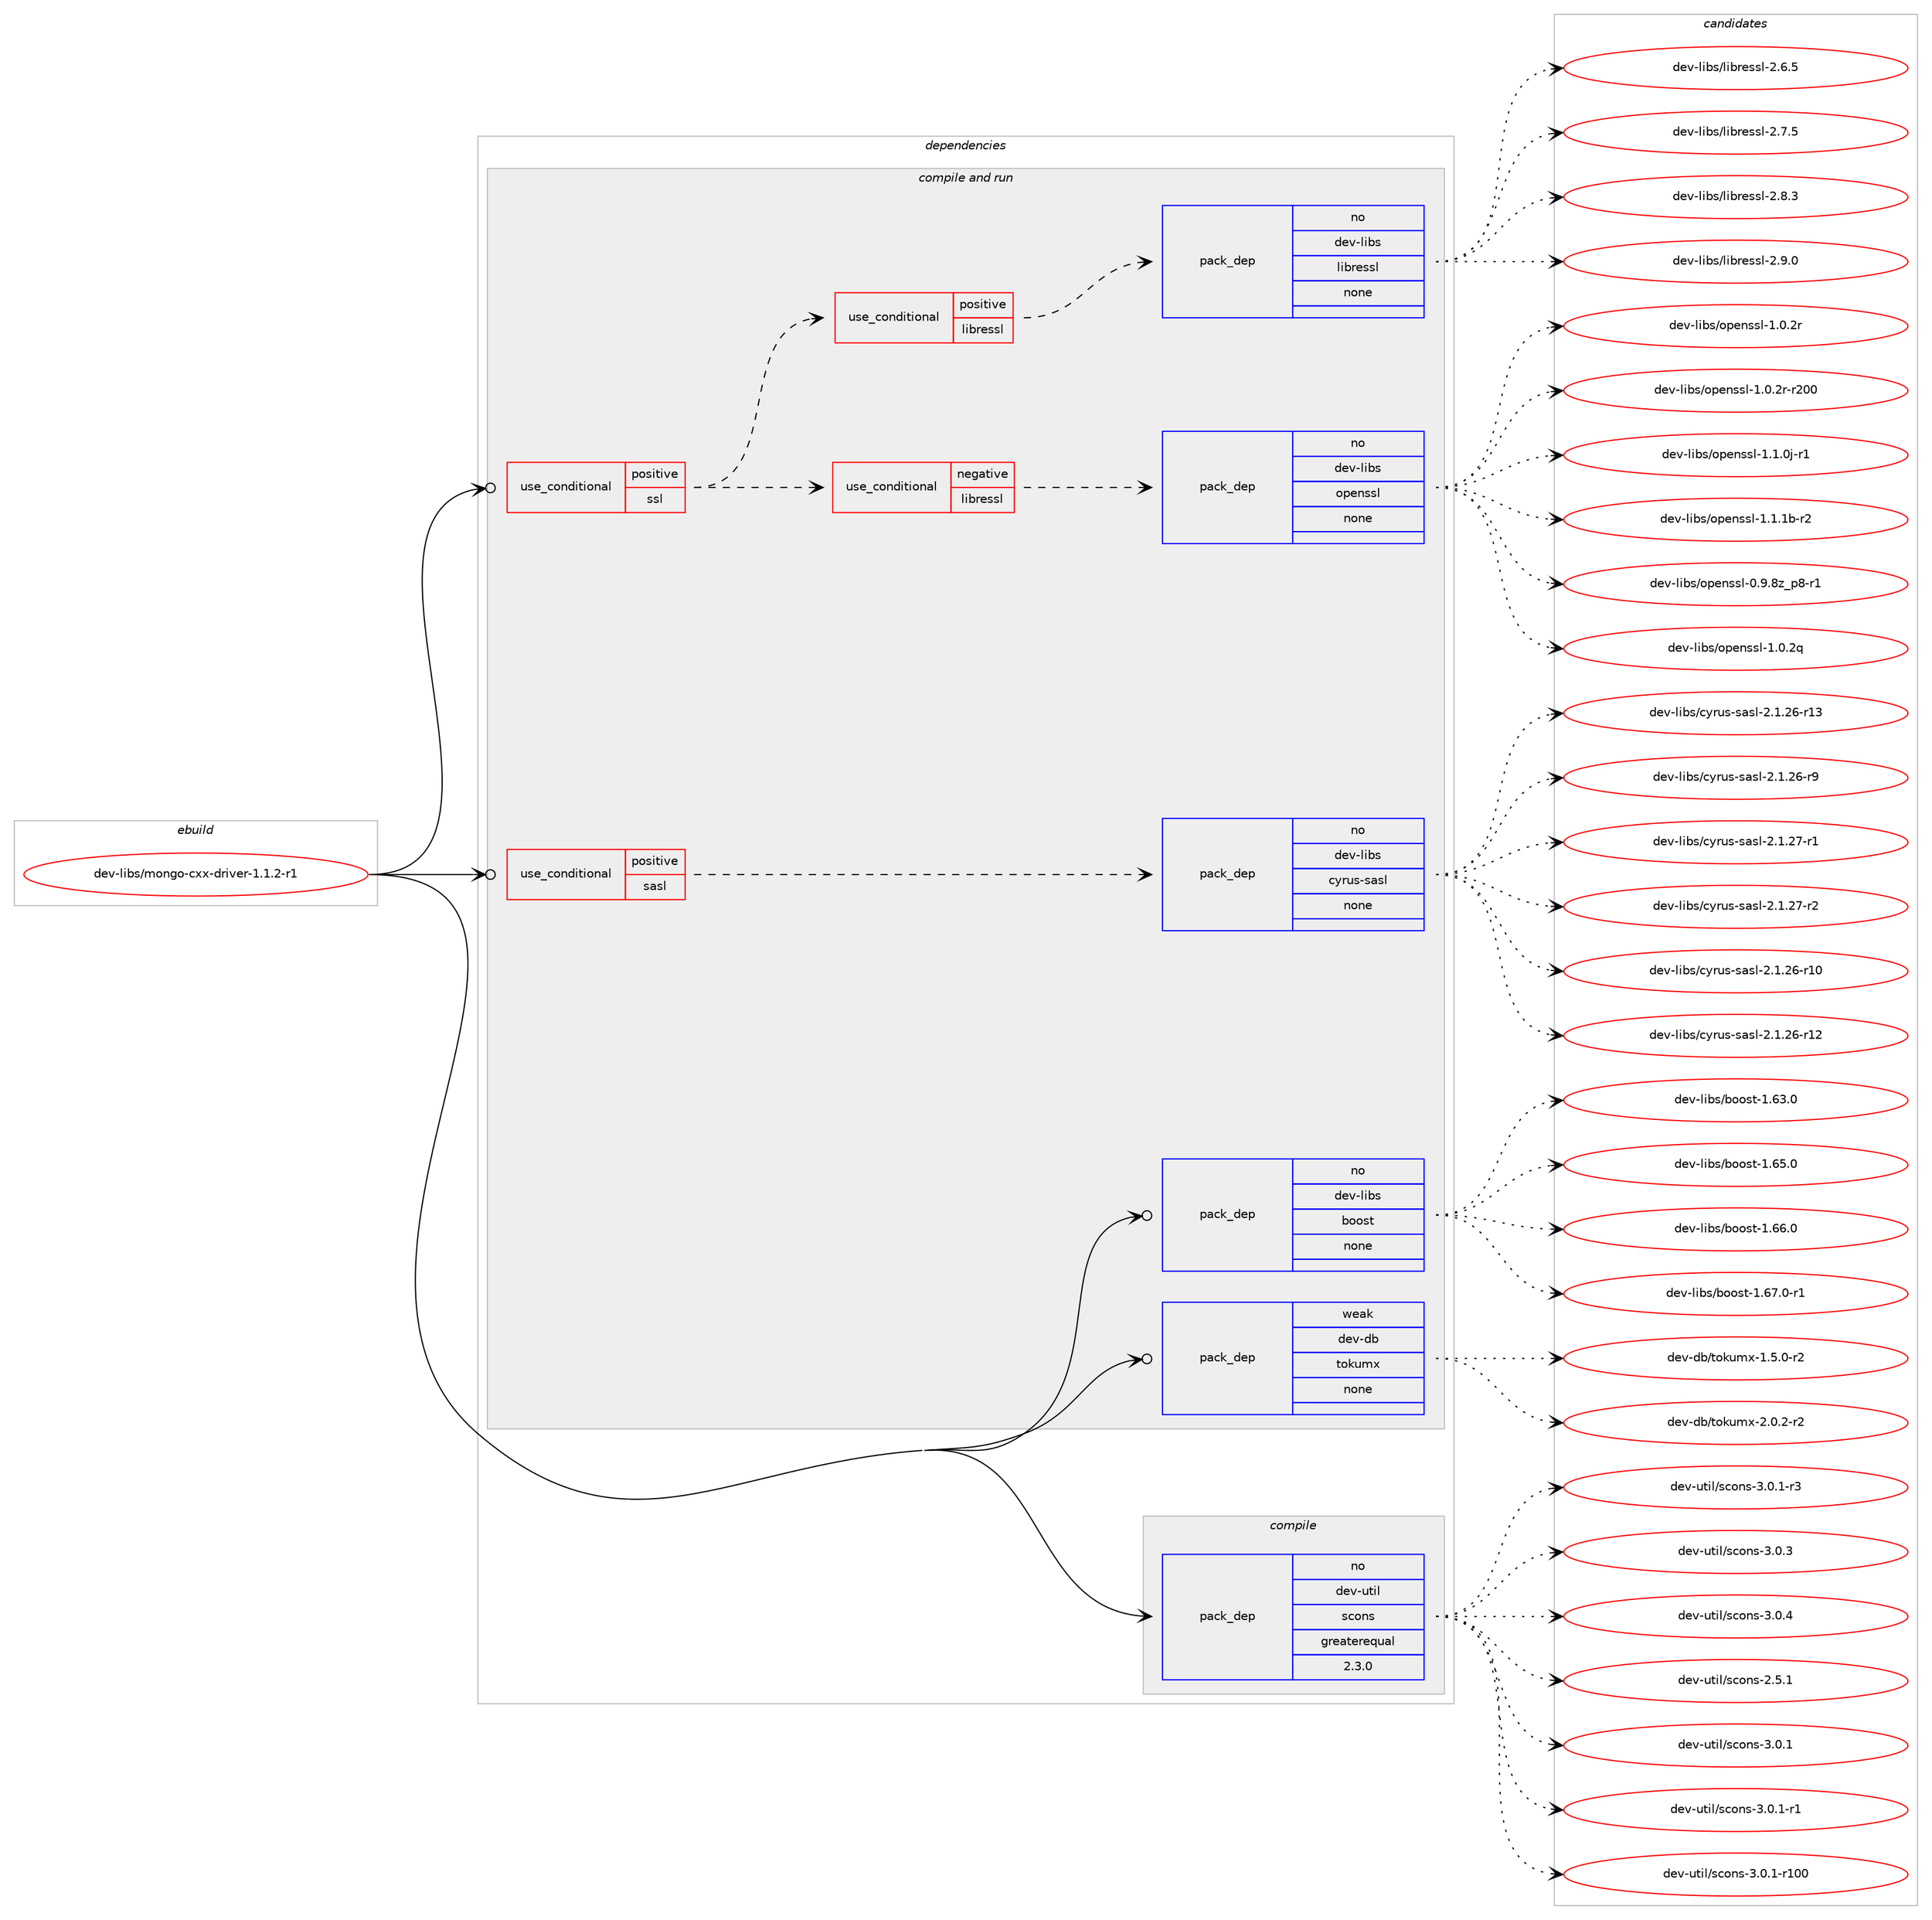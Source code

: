 digraph prolog {

# *************
# Graph options
# *************

newrank=true;
concentrate=true;
compound=true;
graph [rankdir=LR,fontname=Helvetica,fontsize=10,ranksep=1.5];#, ranksep=2.5, nodesep=0.2];
edge  [arrowhead=vee];
node  [fontname=Helvetica,fontsize=10];

# **********
# The ebuild
# **********

subgraph cluster_leftcol {
color=gray;
rank=same;
label=<<i>ebuild</i>>;
id [label="dev-libs/mongo-cxx-driver-1.1.2-r1", color=red, width=4, href="../dev-libs/mongo-cxx-driver-1.1.2-r1.svg"];
}

# ****************
# The dependencies
# ****************

subgraph cluster_midcol {
color=gray;
label=<<i>dependencies</i>>;
subgraph cluster_compile {
fillcolor="#eeeeee";
style=filled;
label=<<i>compile</i>>;
subgraph pack981325 {
dependency1370932 [label=<<TABLE BORDER="0" CELLBORDER="1" CELLSPACING="0" CELLPADDING="4" WIDTH="220"><TR><TD ROWSPAN="6" CELLPADDING="30">pack_dep</TD></TR><TR><TD WIDTH="110">no</TD></TR><TR><TD>dev-util</TD></TR><TR><TD>scons</TD></TR><TR><TD>greaterequal</TD></TR><TR><TD>2.3.0</TD></TR></TABLE>>, shape=none, color=blue];
}
id:e -> dependency1370932:w [weight=20,style="solid",arrowhead="vee"];
}
subgraph cluster_compileandrun {
fillcolor="#eeeeee";
style=filled;
label=<<i>compile and run</i>>;
subgraph cond366656 {
dependency1370933 [label=<<TABLE BORDER="0" CELLBORDER="1" CELLSPACING="0" CELLPADDING="4"><TR><TD ROWSPAN="3" CELLPADDING="10">use_conditional</TD></TR><TR><TD>positive</TD></TR><TR><TD>sasl</TD></TR></TABLE>>, shape=none, color=red];
subgraph pack981326 {
dependency1370934 [label=<<TABLE BORDER="0" CELLBORDER="1" CELLSPACING="0" CELLPADDING="4" WIDTH="220"><TR><TD ROWSPAN="6" CELLPADDING="30">pack_dep</TD></TR><TR><TD WIDTH="110">no</TD></TR><TR><TD>dev-libs</TD></TR><TR><TD>cyrus-sasl</TD></TR><TR><TD>none</TD></TR><TR><TD></TD></TR></TABLE>>, shape=none, color=blue];
}
dependency1370933:e -> dependency1370934:w [weight=20,style="dashed",arrowhead="vee"];
}
id:e -> dependency1370933:w [weight=20,style="solid",arrowhead="odotvee"];
subgraph cond366657 {
dependency1370935 [label=<<TABLE BORDER="0" CELLBORDER="1" CELLSPACING="0" CELLPADDING="4"><TR><TD ROWSPAN="3" CELLPADDING="10">use_conditional</TD></TR><TR><TD>positive</TD></TR><TR><TD>ssl</TD></TR></TABLE>>, shape=none, color=red];
subgraph cond366658 {
dependency1370936 [label=<<TABLE BORDER="0" CELLBORDER="1" CELLSPACING="0" CELLPADDING="4"><TR><TD ROWSPAN="3" CELLPADDING="10">use_conditional</TD></TR><TR><TD>negative</TD></TR><TR><TD>libressl</TD></TR></TABLE>>, shape=none, color=red];
subgraph pack981327 {
dependency1370937 [label=<<TABLE BORDER="0" CELLBORDER="1" CELLSPACING="0" CELLPADDING="4" WIDTH="220"><TR><TD ROWSPAN="6" CELLPADDING="30">pack_dep</TD></TR><TR><TD WIDTH="110">no</TD></TR><TR><TD>dev-libs</TD></TR><TR><TD>openssl</TD></TR><TR><TD>none</TD></TR><TR><TD></TD></TR></TABLE>>, shape=none, color=blue];
}
dependency1370936:e -> dependency1370937:w [weight=20,style="dashed",arrowhead="vee"];
}
dependency1370935:e -> dependency1370936:w [weight=20,style="dashed",arrowhead="vee"];
subgraph cond366659 {
dependency1370938 [label=<<TABLE BORDER="0" CELLBORDER="1" CELLSPACING="0" CELLPADDING="4"><TR><TD ROWSPAN="3" CELLPADDING="10">use_conditional</TD></TR><TR><TD>positive</TD></TR><TR><TD>libressl</TD></TR></TABLE>>, shape=none, color=red];
subgraph pack981328 {
dependency1370939 [label=<<TABLE BORDER="0" CELLBORDER="1" CELLSPACING="0" CELLPADDING="4" WIDTH="220"><TR><TD ROWSPAN="6" CELLPADDING="30">pack_dep</TD></TR><TR><TD WIDTH="110">no</TD></TR><TR><TD>dev-libs</TD></TR><TR><TD>libressl</TD></TR><TR><TD>none</TD></TR><TR><TD></TD></TR></TABLE>>, shape=none, color=blue];
}
dependency1370938:e -> dependency1370939:w [weight=20,style="dashed",arrowhead="vee"];
}
dependency1370935:e -> dependency1370938:w [weight=20,style="dashed",arrowhead="vee"];
}
id:e -> dependency1370935:w [weight=20,style="solid",arrowhead="odotvee"];
subgraph pack981329 {
dependency1370940 [label=<<TABLE BORDER="0" CELLBORDER="1" CELLSPACING="0" CELLPADDING="4" WIDTH="220"><TR><TD ROWSPAN="6" CELLPADDING="30">pack_dep</TD></TR><TR><TD WIDTH="110">no</TD></TR><TR><TD>dev-libs</TD></TR><TR><TD>boost</TD></TR><TR><TD>none</TD></TR><TR><TD></TD></TR></TABLE>>, shape=none, color=blue];
}
id:e -> dependency1370940:w [weight=20,style="solid",arrowhead="odotvee"];
subgraph pack981330 {
dependency1370941 [label=<<TABLE BORDER="0" CELLBORDER="1" CELLSPACING="0" CELLPADDING="4" WIDTH="220"><TR><TD ROWSPAN="6" CELLPADDING="30">pack_dep</TD></TR><TR><TD WIDTH="110">weak</TD></TR><TR><TD>dev-db</TD></TR><TR><TD>tokumx</TD></TR><TR><TD>none</TD></TR><TR><TD></TD></TR></TABLE>>, shape=none, color=blue];
}
id:e -> dependency1370941:w [weight=20,style="solid",arrowhead="odotvee"];
}
subgraph cluster_run {
fillcolor="#eeeeee";
style=filled;
label=<<i>run</i>>;
}
}

# **************
# The candidates
# **************

subgraph cluster_choices {
rank=same;
color=gray;
label=<<i>candidates</i>>;

subgraph choice981325 {
color=black;
nodesep=1;
choice100101118451171161051084711599111110115455046534649 [label="dev-util/scons-2.5.1", color=red, width=4,href="../dev-util/scons-2.5.1.svg"];
choice100101118451171161051084711599111110115455146484649 [label="dev-util/scons-3.0.1", color=red, width=4,href="../dev-util/scons-3.0.1.svg"];
choice1001011184511711610510847115991111101154551464846494511449 [label="dev-util/scons-3.0.1-r1", color=red, width=4,href="../dev-util/scons-3.0.1-r1.svg"];
choice10010111845117116105108471159911111011545514648464945114494848 [label="dev-util/scons-3.0.1-r100", color=red, width=4,href="../dev-util/scons-3.0.1-r100.svg"];
choice1001011184511711610510847115991111101154551464846494511451 [label="dev-util/scons-3.0.1-r3", color=red, width=4,href="../dev-util/scons-3.0.1-r3.svg"];
choice100101118451171161051084711599111110115455146484651 [label="dev-util/scons-3.0.3", color=red, width=4,href="../dev-util/scons-3.0.3.svg"];
choice100101118451171161051084711599111110115455146484652 [label="dev-util/scons-3.0.4", color=red, width=4,href="../dev-util/scons-3.0.4.svg"];
dependency1370932:e -> choice100101118451171161051084711599111110115455046534649:w [style=dotted,weight="100"];
dependency1370932:e -> choice100101118451171161051084711599111110115455146484649:w [style=dotted,weight="100"];
dependency1370932:e -> choice1001011184511711610510847115991111101154551464846494511449:w [style=dotted,weight="100"];
dependency1370932:e -> choice10010111845117116105108471159911111011545514648464945114494848:w [style=dotted,weight="100"];
dependency1370932:e -> choice1001011184511711610510847115991111101154551464846494511451:w [style=dotted,weight="100"];
dependency1370932:e -> choice100101118451171161051084711599111110115455146484651:w [style=dotted,weight="100"];
dependency1370932:e -> choice100101118451171161051084711599111110115455146484652:w [style=dotted,weight="100"];
}
subgraph choice981326 {
color=black;
nodesep=1;
choice10010111845108105981154799121114117115451159711510845504649465054451144948 [label="dev-libs/cyrus-sasl-2.1.26-r10", color=red, width=4,href="../dev-libs/cyrus-sasl-2.1.26-r10.svg"];
choice10010111845108105981154799121114117115451159711510845504649465054451144950 [label="dev-libs/cyrus-sasl-2.1.26-r12", color=red, width=4,href="../dev-libs/cyrus-sasl-2.1.26-r12.svg"];
choice10010111845108105981154799121114117115451159711510845504649465054451144951 [label="dev-libs/cyrus-sasl-2.1.26-r13", color=red, width=4,href="../dev-libs/cyrus-sasl-2.1.26-r13.svg"];
choice100101118451081059811547991211141171154511597115108455046494650544511457 [label="dev-libs/cyrus-sasl-2.1.26-r9", color=red, width=4,href="../dev-libs/cyrus-sasl-2.1.26-r9.svg"];
choice100101118451081059811547991211141171154511597115108455046494650554511449 [label="dev-libs/cyrus-sasl-2.1.27-r1", color=red, width=4,href="../dev-libs/cyrus-sasl-2.1.27-r1.svg"];
choice100101118451081059811547991211141171154511597115108455046494650554511450 [label="dev-libs/cyrus-sasl-2.1.27-r2", color=red, width=4,href="../dev-libs/cyrus-sasl-2.1.27-r2.svg"];
dependency1370934:e -> choice10010111845108105981154799121114117115451159711510845504649465054451144948:w [style=dotted,weight="100"];
dependency1370934:e -> choice10010111845108105981154799121114117115451159711510845504649465054451144950:w [style=dotted,weight="100"];
dependency1370934:e -> choice10010111845108105981154799121114117115451159711510845504649465054451144951:w [style=dotted,weight="100"];
dependency1370934:e -> choice100101118451081059811547991211141171154511597115108455046494650544511457:w [style=dotted,weight="100"];
dependency1370934:e -> choice100101118451081059811547991211141171154511597115108455046494650554511449:w [style=dotted,weight="100"];
dependency1370934:e -> choice100101118451081059811547991211141171154511597115108455046494650554511450:w [style=dotted,weight="100"];
}
subgraph choice981327 {
color=black;
nodesep=1;
choice10010111845108105981154711111210111011511510845484657465612295112564511449 [label="dev-libs/openssl-0.9.8z_p8-r1", color=red, width=4,href="../dev-libs/openssl-0.9.8z_p8-r1.svg"];
choice100101118451081059811547111112101110115115108454946484650113 [label="dev-libs/openssl-1.0.2q", color=red, width=4,href="../dev-libs/openssl-1.0.2q.svg"];
choice100101118451081059811547111112101110115115108454946484650114 [label="dev-libs/openssl-1.0.2r", color=red, width=4,href="../dev-libs/openssl-1.0.2r.svg"];
choice10010111845108105981154711111210111011511510845494648465011445114504848 [label="dev-libs/openssl-1.0.2r-r200", color=red, width=4,href="../dev-libs/openssl-1.0.2r-r200.svg"];
choice1001011184510810598115471111121011101151151084549464946481064511449 [label="dev-libs/openssl-1.1.0j-r1", color=red, width=4,href="../dev-libs/openssl-1.1.0j-r1.svg"];
choice100101118451081059811547111112101110115115108454946494649984511450 [label="dev-libs/openssl-1.1.1b-r2", color=red, width=4,href="../dev-libs/openssl-1.1.1b-r2.svg"];
dependency1370937:e -> choice10010111845108105981154711111210111011511510845484657465612295112564511449:w [style=dotted,weight="100"];
dependency1370937:e -> choice100101118451081059811547111112101110115115108454946484650113:w [style=dotted,weight="100"];
dependency1370937:e -> choice100101118451081059811547111112101110115115108454946484650114:w [style=dotted,weight="100"];
dependency1370937:e -> choice10010111845108105981154711111210111011511510845494648465011445114504848:w [style=dotted,weight="100"];
dependency1370937:e -> choice1001011184510810598115471111121011101151151084549464946481064511449:w [style=dotted,weight="100"];
dependency1370937:e -> choice100101118451081059811547111112101110115115108454946494649984511450:w [style=dotted,weight="100"];
}
subgraph choice981328 {
color=black;
nodesep=1;
choice10010111845108105981154710810598114101115115108455046544653 [label="dev-libs/libressl-2.6.5", color=red, width=4,href="../dev-libs/libressl-2.6.5.svg"];
choice10010111845108105981154710810598114101115115108455046554653 [label="dev-libs/libressl-2.7.5", color=red, width=4,href="../dev-libs/libressl-2.7.5.svg"];
choice10010111845108105981154710810598114101115115108455046564651 [label="dev-libs/libressl-2.8.3", color=red, width=4,href="../dev-libs/libressl-2.8.3.svg"];
choice10010111845108105981154710810598114101115115108455046574648 [label="dev-libs/libressl-2.9.0", color=red, width=4,href="../dev-libs/libressl-2.9.0.svg"];
dependency1370939:e -> choice10010111845108105981154710810598114101115115108455046544653:w [style=dotted,weight="100"];
dependency1370939:e -> choice10010111845108105981154710810598114101115115108455046554653:w [style=dotted,weight="100"];
dependency1370939:e -> choice10010111845108105981154710810598114101115115108455046564651:w [style=dotted,weight="100"];
dependency1370939:e -> choice10010111845108105981154710810598114101115115108455046574648:w [style=dotted,weight="100"];
}
subgraph choice981329 {
color=black;
nodesep=1;
choice1001011184510810598115479811111111511645494654514648 [label="dev-libs/boost-1.63.0", color=red, width=4,href="../dev-libs/boost-1.63.0.svg"];
choice1001011184510810598115479811111111511645494654534648 [label="dev-libs/boost-1.65.0", color=red, width=4,href="../dev-libs/boost-1.65.0.svg"];
choice1001011184510810598115479811111111511645494654544648 [label="dev-libs/boost-1.66.0", color=red, width=4,href="../dev-libs/boost-1.66.0.svg"];
choice10010111845108105981154798111111115116454946545546484511449 [label="dev-libs/boost-1.67.0-r1", color=red, width=4,href="../dev-libs/boost-1.67.0-r1.svg"];
dependency1370940:e -> choice1001011184510810598115479811111111511645494654514648:w [style=dotted,weight="100"];
dependency1370940:e -> choice1001011184510810598115479811111111511645494654534648:w [style=dotted,weight="100"];
dependency1370940:e -> choice1001011184510810598115479811111111511645494654544648:w [style=dotted,weight="100"];
dependency1370940:e -> choice10010111845108105981154798111111115116454946545546484511449:w [style=dotted,weight="100"];
}
subgraph choice981330 {
color=black;
nodesep=1;
choice1001011184510098471161111071171091204549465346484511450 [label="dev-db/tokumx-1.5.0-r2", color=red, width=4,href="../dev-db/tokumx-1.5.0-r2.svg"];
choice1001011184510098471161111071171091204550464846504511450 [label="dev-db/tokumx-2.0.2-r2", color=red, width=4,href="../dev-db/tokumx-2.0.2-r2.svg"];
dependency1370941:e -> choice1001011184510098471161111071171091204549465346484511450:w [style=dotted,weight="100"];
dependency1370941:e -> choice1001011184510098471161111071171091204550464846504511450:w [style=dotted,weight="100"];
}
}

}
